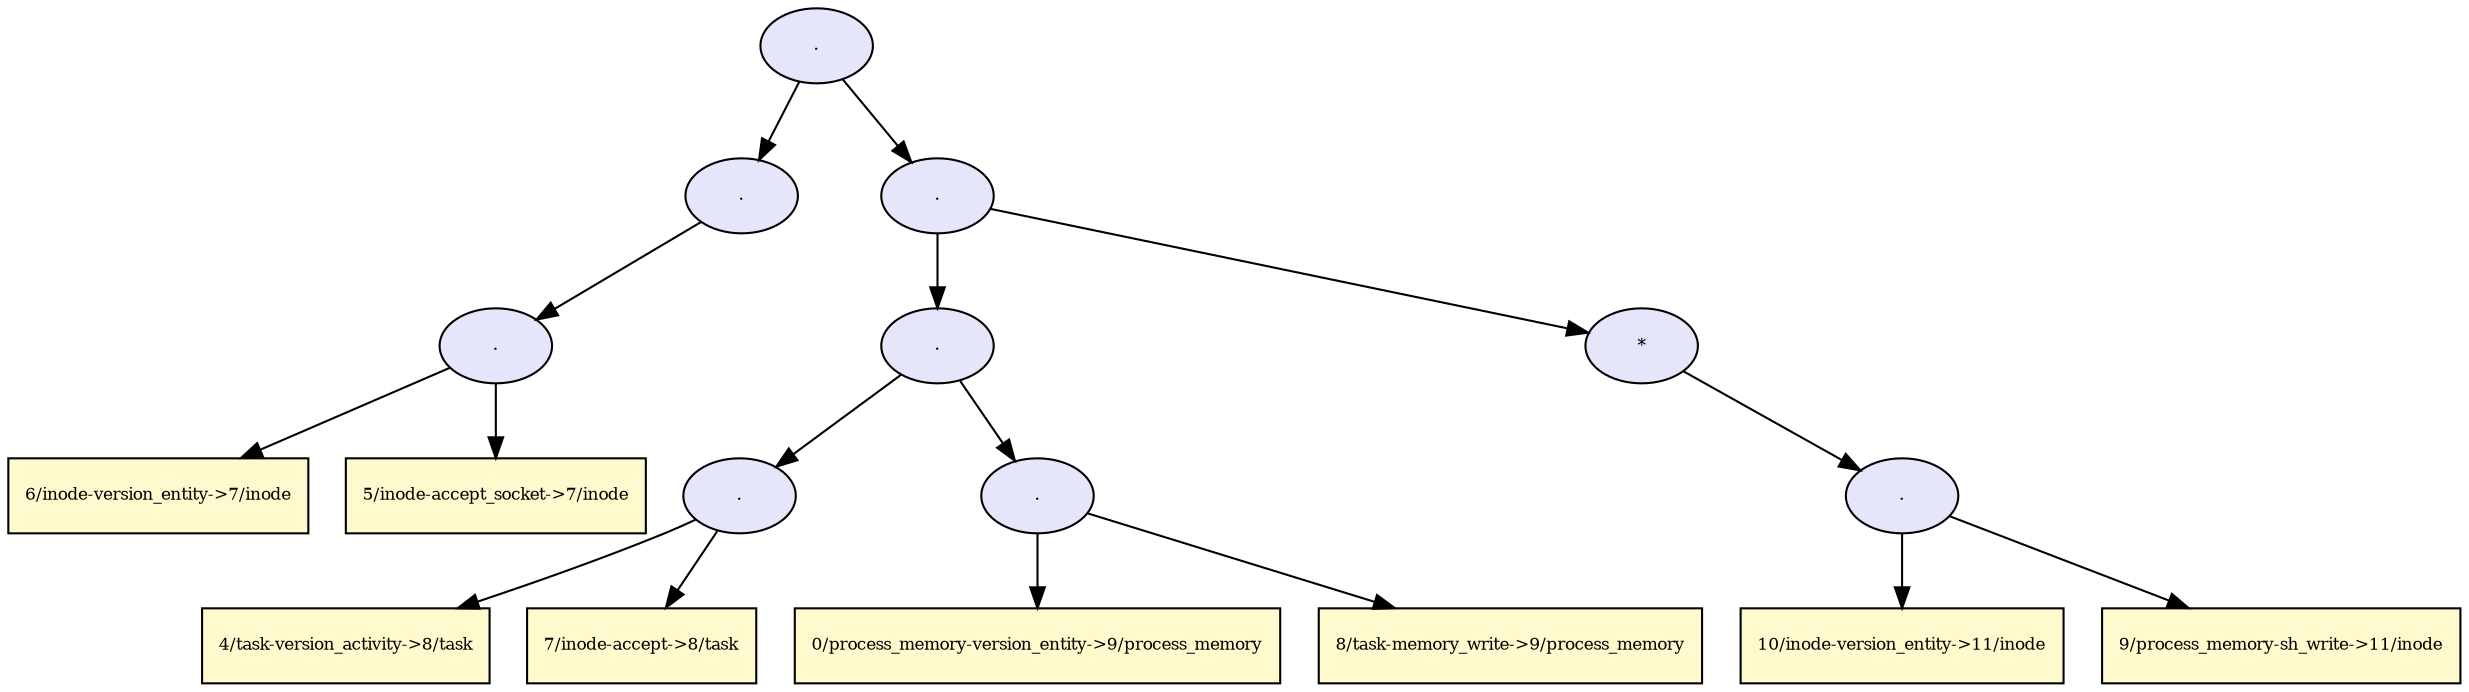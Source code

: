 digraph RGL__DirectedAdjacencyGraph {22[fontsize = 8,label = ".",shape = ellipse, fillcolor="#e6e6fa", style = filled]

22 -> 6[fontsize = 8, color="#000000"]

6[fontsize = 8,label = ".",shape = ellipse, fillcolor="#e6e6fa", style = filled]

6 -> 5[fontsize = 8, color="#000000"]

5[fontsize = 8,label = ".",shape = ellipse, fillcolor="#e6e6fa", style = filled]

5 -> 3[fontsize = 8, color="#000000"]

3[fontsize = 8,label = "6/inode-version_entity->7/inode",shape = rectangle, fillcolor="#fffacd", style = filled]

5 -> 4[fontsize = 8, color="#000000"]

4[fontsize = 8,label = "5/inode-accept_socket->7/inode",shape = rectangle, fillcolor="#fffacd", style = filled]

22 -> 21[fontsize = 8, color="#000000"]

21[fontsize = 8,label = ".",shape = ellipse, fillcolor="#e6e6fa", style = filled]

21 -> 15[fontsize = 8, color="#000000"]

15[fontsize = 8,label = ".",shape = ellipse, fillcolor="#e6e6fa", style = filled]

15 -> 10[fontsize = 8, color="#000000"]

10[fontsize = 8,label = ".",shape = ellipse, fillcolor="#e6e6fa", style = filled]

10 -> 8[fontsize = 8, color="#000000"]

8[fontsize = 8,label = "4/task-version_activity->8/task",shape = rectangle, fillcolor="#fffacd", style = filled]

10 -> 9[fontsize = 8, color="#000000"]

9[fontsize = 8,label = "7/inode-accept->8/task",shape = rectangle, fillcolor="#fffacd", style = filled]

15 -> 14[fontsize = 8, color="#000000"]

14[fontsize = 8,label = ".",shape = ellipse, fillcolor="#e6e6fa", style = filled]

14 -> 12[fontsize = 8, color="#000000"]

12[fontsize = 8,label = "0/process_memory-version_entity->9/process_memory",shape = rectangle, fillcolor="#fffacd", style = filled]

14 -> 13[fontsize = 8, color="#000000"]

13[fontsize = 8,label = "8/task-memory_write->9/process_memory",shape = rectangle, fillcolor="#fffacd", style = filled]

21 -> 20[fontsize = 8, color="#000000"]

20[fontsize = 8,label = "*",shape = ellipse, fillcolor="#e6e6fa", style = filled]

20 -> 18[fontsize = 8, color="#000000"]

18[fontsize = 8,label = ".",shape = ellipse, fillcolor="#e6e6fa", style = filled]

18 -> 16[fontsize = 8, color="#000000"]

16[fontsize = 8,label = "10/inode-version_entity->11/inode",shape = rectangle, fillcolor="#fffacd", style = filled]

18 -> 17[fontsize = 8, color="#000000"]

17[fontsize = 8,label = "9/process_memory-sh_write->11/inode",shape = rectangle, fillcolor="#fffacd", style = filled]

}